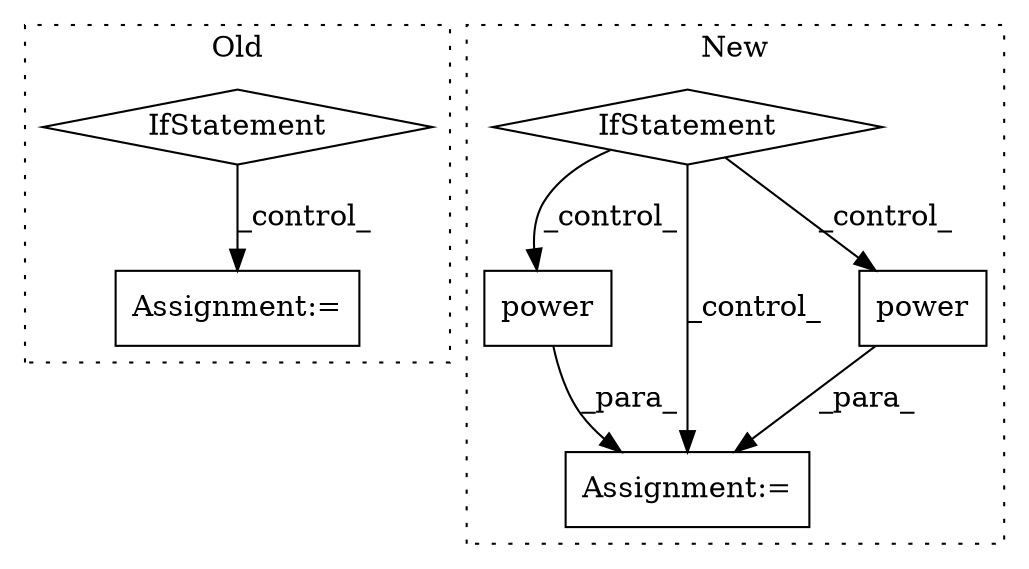 digraph G {
subgraph cluster0 {
1 [label="IfStatement" a="25" s="2970,2988" l="4,2" shape="diamond"];
5 [label="Assignment:=" a="7" s="3160" l="1" shape="box"];
label = "Old";
style="dotted";
}
subgraph cluster1 {
2 [label="power" a="32" s="3318,3330" l="6,1" shape="box"];
3 [label="Assignment:=" a="7" s="3410" l="1" shape="box"];
4 [label="IfStatement" a="25" s="2980,2999" l="4,2" shape="diamond"];
6 [label="power" a="32" s="3346,3358" l="6,1" shape="box"];
label = "New";
style="dotted";
}
1 -> 5 [label="_control_"];
2 -> 3 [label="_para_"];
4 -> 2 [label="_control_"];
4 -> 6 [label="_control_"];
4 -> 3 [label="_control_"];
6 -> 3 [label="_para_"];
}